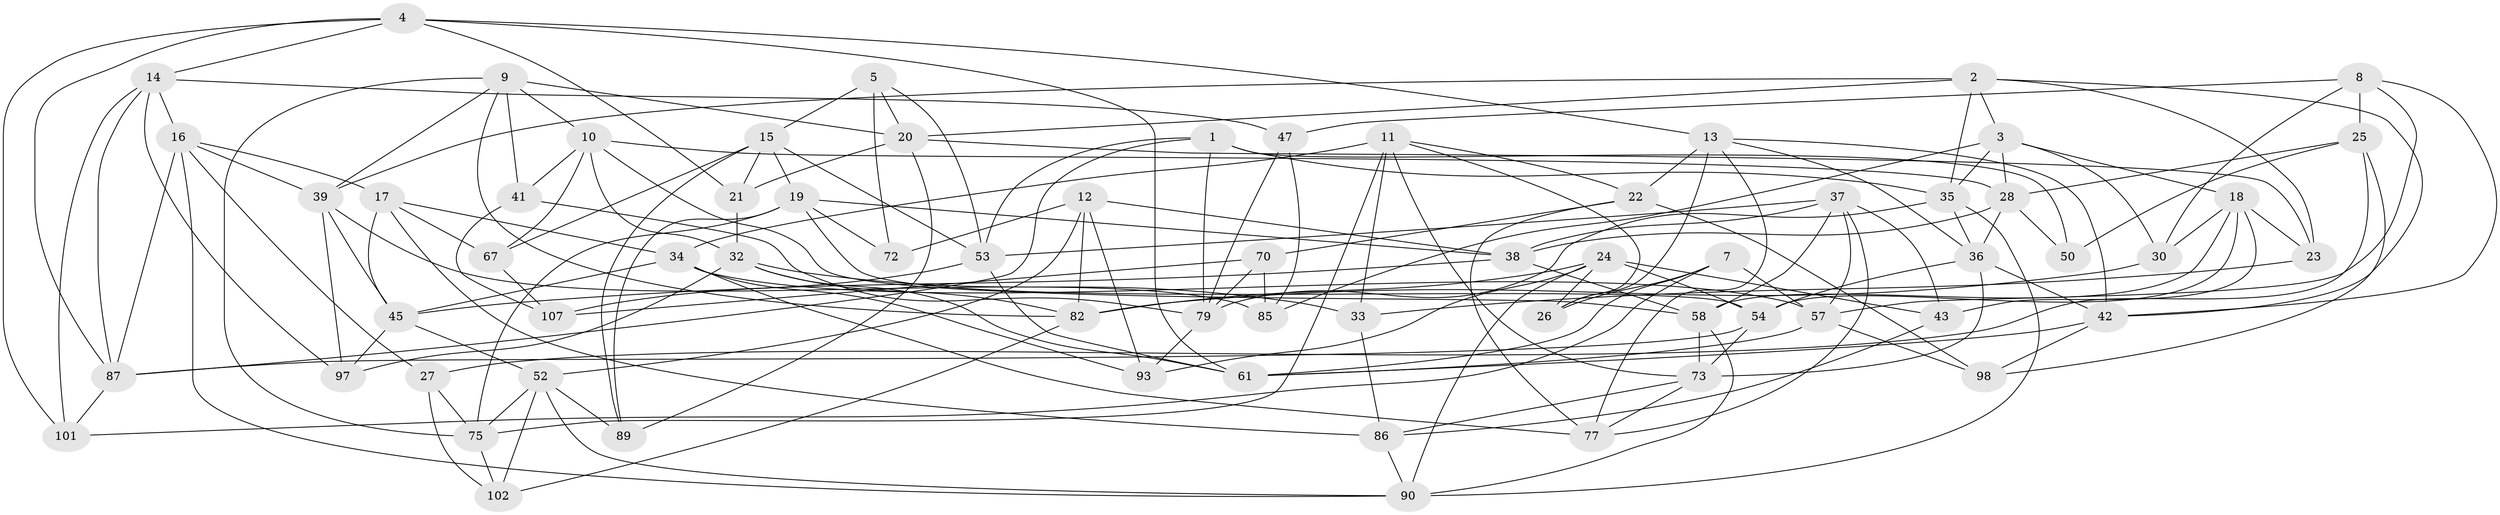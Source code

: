 // Generated by graph-tools (version 1.1) at 2025/24/03/03/25 07:24:23]
// undirected, 67 vertices, 173 edges
graph export_dot {
graph [start="1"]
  node [color=gray90,style=filled];
  1 [super="+62"];
  2 [super="+95"];
  3 [super="+56"];
  4 [super="+6"];
  5;
  7;
  8 [super="+31"];
  9 [super="+111"];
  10 [super="+92"];
  11 [super="+44"];
  12 [super="+78"];
  13 [super="+51"];
  14 [super="+66"];
  15 [super="+74"];
  16 [super="+29"];
  17 [super="+48"];
  18 [super="+46"];
  19 [super="+64"];
  20 [super="+84"];
  21;
  22 [super="+71"];
  23;
  24 [super="+91"];
  25 [super="+68"];
  26;
  27;
  28 [super="+108"];
  30;
  32 [super="+49"];
  33;
  34 [super="+65"];
  35 [super="+81"];
  36 [super="+40"];
  37 [super="+69"];
  38 [super="+83"];
  39 [super="+94"];
  41;
  42 [super="+110"];
  43;
  45 [super="+59"];
  47;
  50;
  52 [super="+55"];
  53 [super="+80"];
  54 [super="+60"];
  57 [super="+76"];
  58 [super="+96"];
  61 [super="+63"];
  67;
  70;
  72;
  73 [super="+100"];
  75 [super="+106"];
  77 [super="+88"];
  79 [super="+109"];
  82 [super="+99"];
  85;
  86 [super="+105"];
  87 [super="+104"];
  89;
  90 [super="+103"];
  93;
  97;
  98;
  101;
  102;
  107;
  1 -- 79;
  1 -- 35;
  1 -- 50 [weight=2];
  1 -- 87;
  1 -- 53;
  2 -- 39;
  2 -- 20;
  2 -- 23;
  2 -- 3;
  2 -- 42;
  2 -- 35;
  3 -- 85;
  3 -- 28;
  3 -- 30;
  3 -- 35;
  3 -- 18;
  4 -- 61;
  4 -- 101;
  4 -- 14;
  4 -- 21;
  4 -- 13;
  4 -- 87;
  5 -- 20;
  5 -- 72;
  5 -- 15;
  5 -- 53;
  7 -- 101;
  7 -- 26;
  7 -- 57;
  7 -- 61;
  8 -- 30;
  8 -- 25 [weight=2];
  8 -- 42;
  8 -- 57;
  8 -- 47;
  9 -- 39;
  9 -- 10;
  9 -- 41;
  9 -- 75;
  9 -- 82;
  9 -- 20;
  10 -- 41;
  10 -- 28;
  10 -- 32;
  10 -- 67;
  10 -- 58;
  11 -- 26;
  11 -- 34;
  11 -- 33;
  11 -- 75;
  11 -- 73;
  11 -- 22;
  12 -- 72 [weight=2];
  12 -- 93;
  12 -- 82;
  12 -- 38;
  12 -- 52;
  13 -- 22;
  13 -- 36;
  13 -- 42;
  13 -- 26;
  13 -- 77;
  14 -- 47;
  14 -- 97;
  14 -- 101;
  14 -- 87;
  14 -- 16;
  15 -- 89;
  15 -- 53;
  15 -- 21;
  15 -- 67;
  15 -- 19;
  16 -- 27;
  16 -- 90;
  16 -- 17;
  16 -- 39;
  16 -- 87;
  17 -- 34;
  17 -- 67;
  17 -- 86 [weight=2];
  17 -- 45;
  18 -- 23;
  18 -- 58;
  18 -- 43;
  18 -- 54;
  18 -- 30;
  19 -- 72;
  19 -- 89;
  19 -- 75;
  19 -- 54;
  19 -- 38;
  20 -- 23;
  20 -- 89;
  20 -- 21;
  21 -- 32;
  22 -- 77 [weight=2];
  22 -- 70;
  22 -- 98;
  23 -- 33;
  24 -- 43;
  24 -- 26;
  24 -- 54;
  24 -- 90;
  24 -- 93;
  24 -- 82;
  25 -- 27;
  25 -- 50;
  25 -- 98;
  25 -- 28;
  27 -- 75;
  27 -- 102;
  28 -- 38;
  28 -- 50;
  28 -- 36;
  30 -- 82;
  32 -- 33;
  32 -- 97;
  32 -- 61;
  32 -- 82;
  33 -- 86;
  34 -- 77;
  34 -- 57;
  34 -- 93;
  34 -- 45;
  35 -- 79;
  35 -- 90;
  35 -- 36;
  36 -- 54;
  36 -- 73;
  36 -- 42;
  37 -- 58;
  37 -- 43;
  37 -- 77;
  37 -- 53;
  37 -- 57;
  37 -- 38;
  38 -- 45;
  38 -- 58;
  39 -- 97;
  39 -- 85;
  39 -- 45;
  41 -- 107;
  41 -- 79;
  42 -- 98;
  42 -- 61;
  43 -- 86;
  45 -- 52;
  45 -- 97;
  47 -- 85;
  47 -- 79;
  52 -- 75;
  52 -- 102;
  52 -- 89;
  52 -- 90;
  53 -- 61;
  53 -- 107;
  54 -- 73;
  54 -- 87;
  57 -- 98;
  57 -- 61;
  58 -- 90;
  58 -- 73;
  67 -- 107;
  70 -- 107;
  70 -- 85;
  70 -- 79;
  73 -- 86;
  73 -- 77;
  75 -- 102;
  79 -- 93;
  82 -- 102;
  86 -- 90;
  87 -- 101;
}

